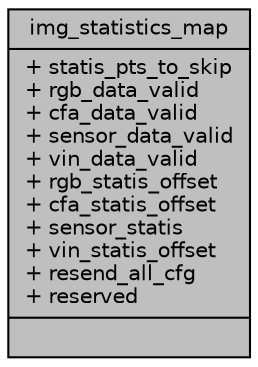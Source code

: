 digraph "img_statistics_map"
{
 // INTERACTIVE_SVG=YES
 // LATEX_PDF_SIZE
  bgcolor="transparent";
  edge [fontname="Helvetica",fontsize="10",labelfontname="Helvetica",labelfontsize="10"];
  node [fontname="Helvetica",fontsize="10",shape=record];
  Node1 [label="{img_statistics_map\n|+ statis_pts_to_skip\l+ rgb_data_valid\l+ cfa_data_valid\l+ sensor_data_valid\l+ vin_data_valid\l+ rgb_statis_offset\l+ cfa_statis_offset\l+ sensor_statis\l+ vin_statis_offset\l+ resend_all_cfg\l+ reserved\l|}",height=0.2,width=0.4,color="black", fillcolor="grey75", style="filled", fontcolor="black",tooltip="Description of AAA statistical data map All the addresses are allocated from user space memory...."];
}
